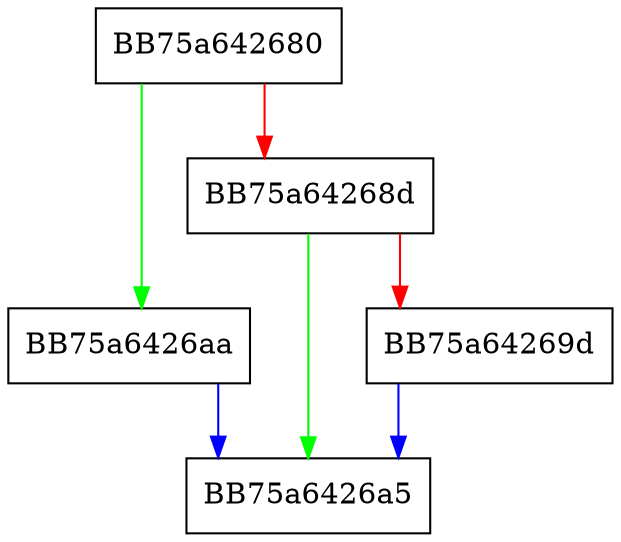 digraph GetSize {
  node [shape="box"];
  graph [splines=ortho];
  BB75a642680 -> BB75a6426aa [color="green"];
  BB75a642680 -> BB75a64268d [color="red"];
  BB75a64268d -> BB75a6426a5 [color="green"];
  BB75a64268d -> BB75a64269d [color="red"];
  BB75a64269d -> BB75a6426a5 [color="blue"];
  BB75a6426aa -> BB75a6426a5 [color="blue"];
}